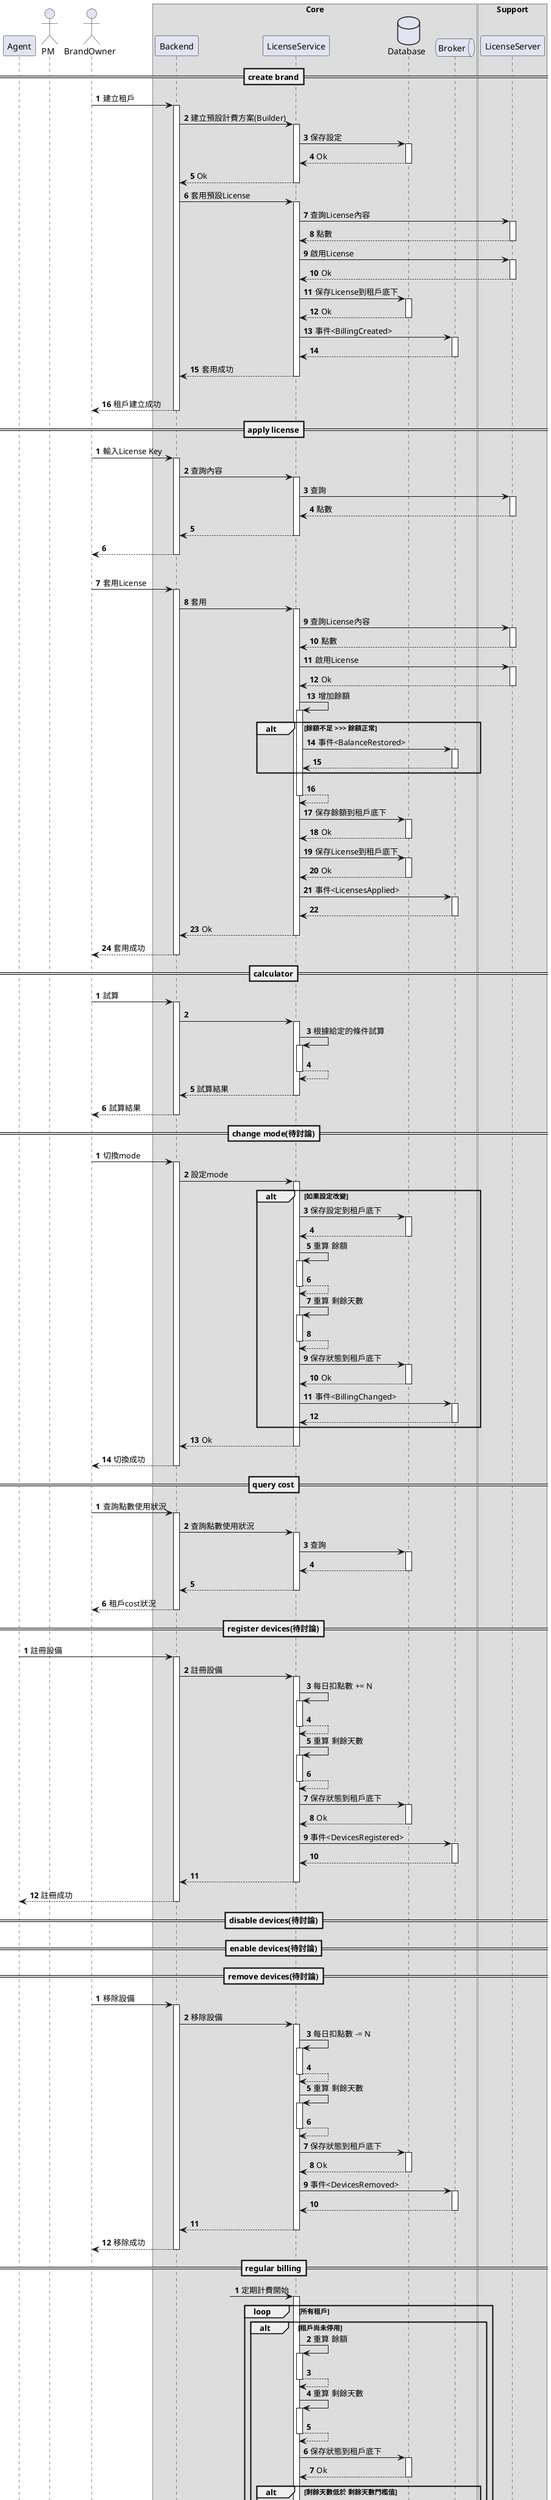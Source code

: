 @startuml sequence
skinparam responseMessageBelowArrow true
autoactivate on
hide footbox
participant Agent as edge
actor PM as pm
actor BrandOwner as role
box Core
participant Backend as backend
participant LicenseService as service.lic
database Database as db
queue Broker as mb
end box
box Support
participant LicenseServer as lic.srv
end box
==create brand==
autonumber
role -> backend : 建立租戶
backend -> service.lic : 建立預設計費方案(Builder)
service.lic -> db : 保存設定
return Ok
return Ok
backend -> service.lic : 套用預設License
service.lic -> lic.srv : 查詢License內容
return 點數
service.lic -> lic.srv : 啟用License
return Ok
service.lic -> db : 保存License到租戶底下
return Ok
service.lic -> mb : 事件<BillingCreated>
return
return 套用成功
|||
return 租戶建立成功
==apply license==
autonumber
role -> backend : 輸入License Key
backend -> service.lic : 查詢內容
service.lic -> lic.srv : 查詢
return 點數
return
return
|||
role -> backend : 套用License
backend -> service.lic : 套用
service.lic -> lic.srv : 查詢License內容
return 點數
service.lic -> lic.srv : 啟用License
return Ok
service.lic -> service.lic : 增加餘額
alt 餘額不足 >>> 餘額正常
service.lic -> mb : 事件<BalanceRestored>
return
end
return
service.lic -> db : 保存餘額到租戶底下
return Ok
service.lic -> db : 保存License到租戶底下
return Ok
service.lic -> mb : 事件<LicensesApplied>
return
return Ok
return 套用成功
==calculator==
autonumber
role -> backend : 試算
backend -> service.lic
service.lic -> service.lic : 根據給定的條件試算
return
return 試算結果
return 試算結果
==change mode(待討論)==
autonumber
role -> backend : 切換mode
backend -> service.lic : 設定mode
alt 如果設定改變
service.lic -> db : 保存設定到租戶底下
return
service.lic -> service.lic : 重算 餘額
return
service.lic -> service.lic : 重算 剩餘天數
return
service.lic -> db : 保存狀態到租戶底下
return Ok
service.lic -> mb : 事件<BillingChanged>
return
end
return Ok
return 切換成功
==query cost==
autonumber
role -> backend : 查詢點數使用狀況
backend -> service.lic : 查詢點數使用狀況
service.lic -> db : 查詢
return
return
return 租戶cost狀況
==register devices(待討論)==
autonumber
edge -> backend : 註冊設備
backend -> service.lic : 註冊設備
service.lic -> service.lic : 每日扣點數 += N
return
service.lic -> service.lic : 重算 剩餘天數
return
service.lic -> db : 保存狀態到租戶底下
return Ok
service.lic -> mb : 事件<DevicesRegistered>
return
return
return 註冊成功
==disable devices(待討論)==
autonumber
==enable devices(待討論)==
autonumber
==remove devices(待討論)==
autonumber
role -> backend : 移除設備
backend -> service.lic : 移除設備
service.lic -> service.lic : 每日扣點數 -= N
return
service.lic -> service.lic : 重算 剩餘天數
return
service.lic -> db : 保存狀態到租戶底下
return Ok
service.lic -> mb : 事件<DevicesRemoved>
return
return
return 移除成功
==regular billing==
autonumber
?-> service.lic : 定期計費開始
loop 所有租戶
alt 租戶尚未停用
service.lic -> service.lic : 重算 餘額
return
service.lic -> service.lic : 重算 剩餘天數
return
service.lic -> db : 保存狀態到租戶底下
return Ok
alt 剩餘天數低於 剩餘天數門檻值
service.lic -> mb : 事件<BalanceIsLow>
return
end
alt 餘額低於 已用完門檻值
service.lic -> mb : 事件<OutOfBalance>
return
end
end
end
?<-- service.lic : 定期計費結束
==notification settings==
autonumber
pm -> backend : 調整 剩餘天數門檻值
backend -> service.lic
service.lic -> db : 保存設定到租戶底下
return Ok
return
return 成功
|||
pm -> backend : 調整 已用完門檻值
backend -> service.lic
service.lic -> db : 保存設定到租戶底下
return Ok
return
return 成功
==remove brand(TBD)==
autonumber
role -> backend : 停用brand
backend -> service.lic : 停止計費
service.lic -> db : 標註該租戶已停用
return Ok
return Ok
return 成功
==operation history(TBD)==
autonumber
@enduml